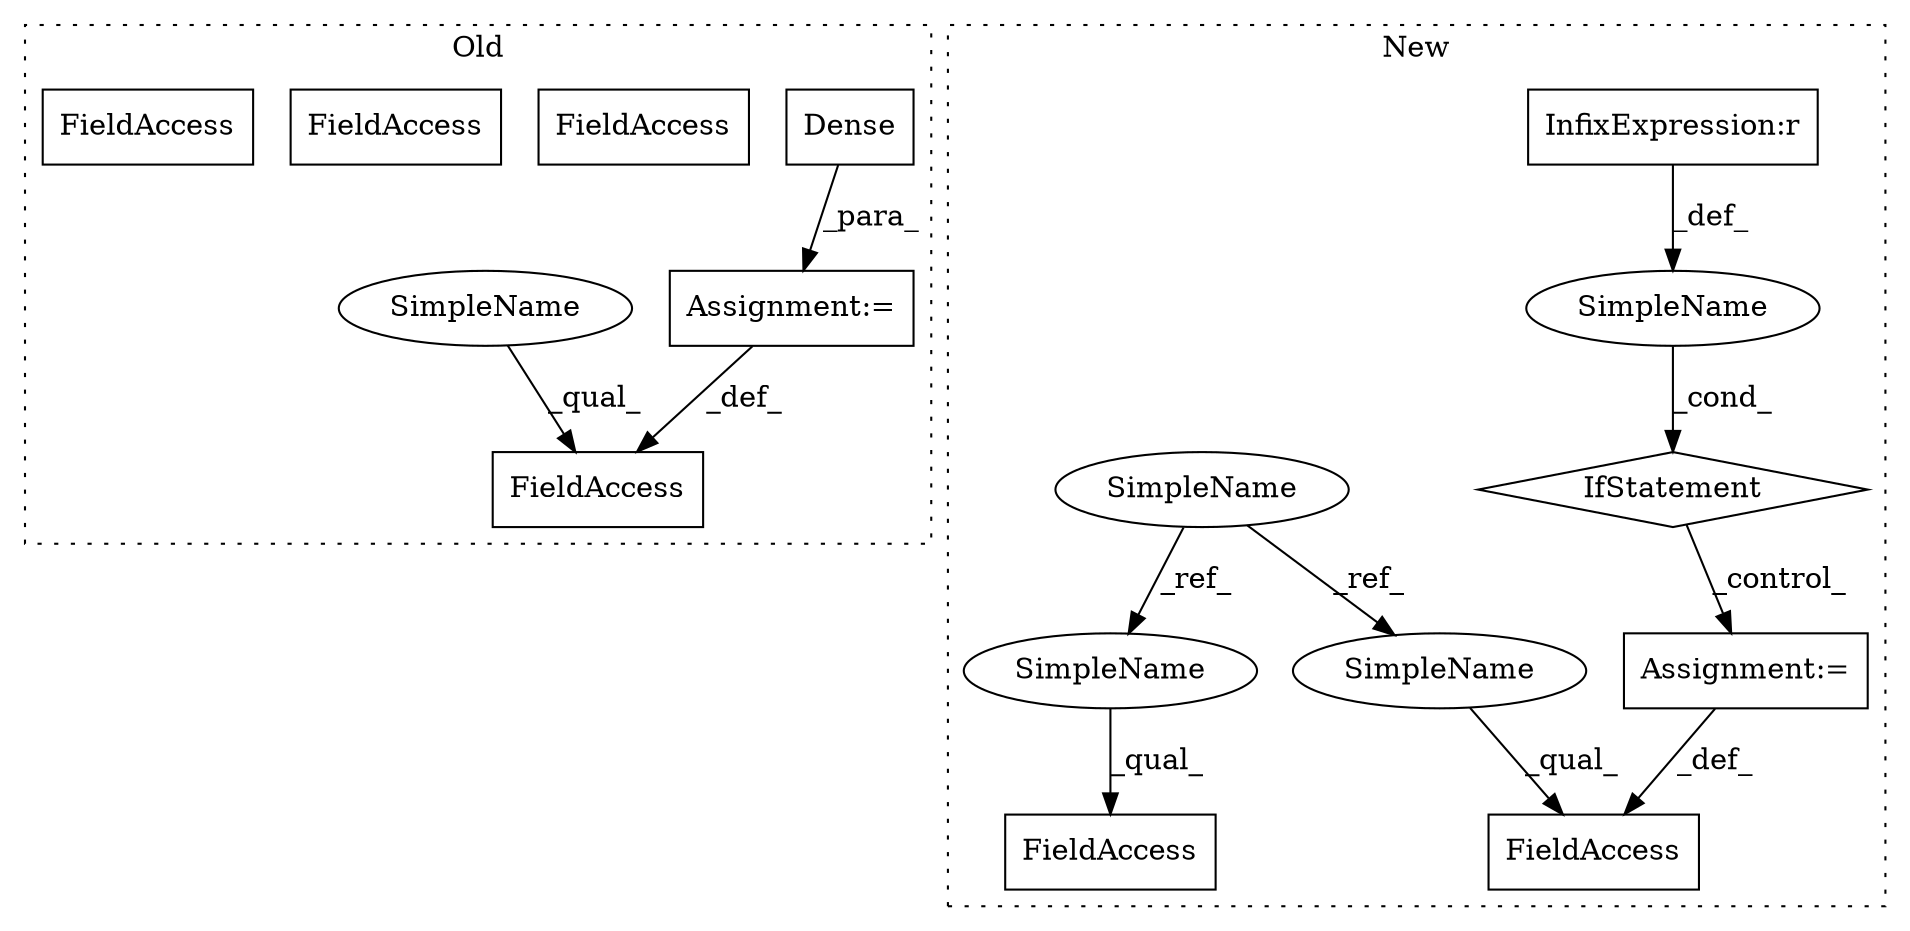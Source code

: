 digraph G {
subgraph cluster0 {
1 [label="Dense" a="32" s="6000,6053" l="6,1" shape="box"];
3 [label="Assignment:=" a="7" s="5996" l="1" shape="box"];
7 [label="FieldAccess" a="22" s="5970" l="26" shape="box"];
11 [label="FieldAccess" a="22" s="6270" l="20" shape="box"];
12 [label="FieldAccess" a="22" s="5856" l="15" shape="box"];
13 [label="FieldAccess" a="22" s="6183" l="21" shape="box"];
16 [label="SimpleName" a="42" s="5970" l="4" shape="ellipse"];
label = "Old";
style="dotted";
}
subgraph cluster1 {
2 [label="IfStatement" a="25" s="9032,9090" l="4,2" shape="diamond"];
4 [label="Assignment:=" a="7" s="9120" l="1" shape="box"];
5 [label="SimpleName" a="42" s="" l="" shape="ellipse"];
6 [label="FieldAccess" a="22" s="9100" l="20" shape="box"];
8 [label="InfixExpression:r" a="27" s="9051" l="4" shape="box"];
9 [label="SimpleName" a="42" s="8170" l="4" shape="ellipse"];
10 [label="FieldAccess" a="22" s="9149" l="20" shape="box"];
14 [label="SimpleName" a="42" s="9149" l="4" shape="ellipse"];
15 [label="SimpleName" a="42" s="9100" l="4" shape="ellipse"];
label = "New";
style="dotted";
}
1 -> 3 [label="_para_"];
2 -> 4 [label="_control_"];
3 -> 7 [label="_def_"];
4 -> 6 [label="_def_"];
5 -> 2 [label="_cond_"];
8 -> 5 [label="_def_"];
9 -> 15 [label="_ref_"];
9 -> 14 [label="_ref_"];
14 -> 10 [label="_qual_"];
15 -> 6 [label="_qual_"];
16 -> 7 [label="_qual_"];
}